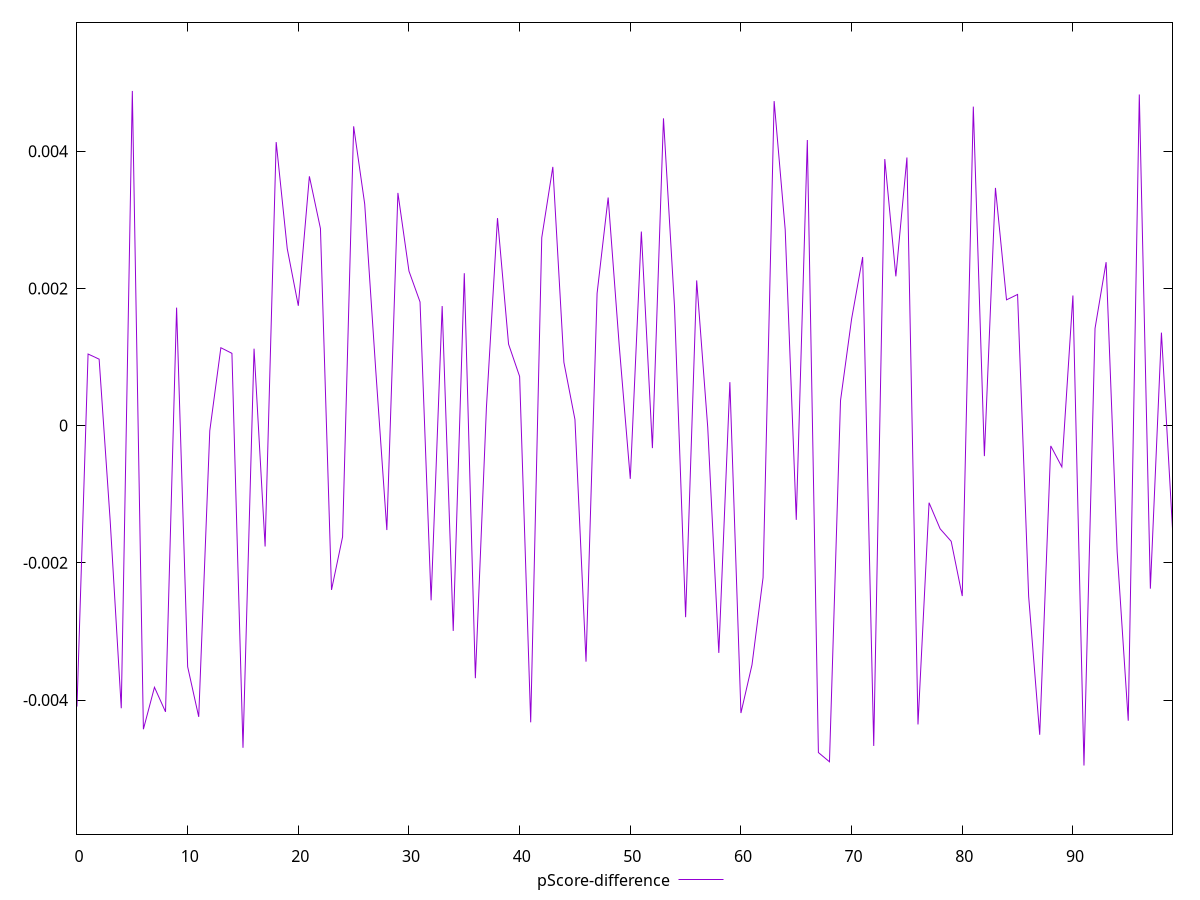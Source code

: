 reset

$pScoreDifference <<EOF
0 -0.004094090773008152
1 0.0010433724224754304
2 0.0009682379305895328
3 -0.0013905550322488303
4 -0.004119572102394442
5 0.004878020686429507
6 -0.004425218596795344
7 -0.0038138530311557783
8 -0.004171476699814325
9 0.0017196004078888771
10 -0.0035145429416393315
11 -0.004244751862865215
12 -0.00007520841761654573
13 0.0011350929461588777
14 0.00105288382734825
15 -0.004696025867019782
16 0.001121474686138657
17 -0.0017625291503419183
18 0.004131950532696105
19 0.002578266225755743
20 0.0017465486117944629
21 0.003633122765120511
22 0.0028722246813721597
23 -0.0023945129482098038
24 -0.001621762953695427
25 0.004361814678948361
26 0.0032293681638405625
27 0.0008023303112535407
28 -0.0015221153587047231
29 0.0033913760419587158
30 0.002251708115877049
31 0.0018021228294993197
32 -0.002546463144271316
33 0.0017424757165989124
34 -0.002992062651576477
35 0.0022214250711726224
36 -0.0036807393195161797
37 0.00026468382852351535
38 0.003024091123272399
39 0.0011872619968297249
40 0.0007160354545435732
41 -0.0043240511933422265
42 0.002739017290012691
43 0.00377061456587513
44 0.0009228381404486896
45 0.00008867236423704128
46 -0.0034405901049412435
47 0.001927564252922287
48 0.0033245492648991126
49 0.0011680788628323224
50 -0.000776228141779356
51 0.002827998299635315
52 -0.00032838559833692216
53 0.004478312509143878
54 0.001724189053062597
55 -0.0027923555447950665
56 0.0021155406237809427
57 -0.00002732462494969834
58 -0.0033131419141209095
59 0.0006329701675884536
60 -0.004189106421255917
61 -0.0034860133290861572
62 -0.002215017760213933
63 0.004729231769176945
64 0.0028561932310946503
65 -0.001373400254750523
66 0.004162490016088927
67 -0.0047649554040358755
68 -0.004899345985840409
69 0.00036544002243288354
70 0.0015533361572790394
71 0.002456926186112929
72 -0.004668430687492564
73 0.003884790845202657
74 0.0021750611840299916
75 0.003907386146179359
76 -0.004355200292914252
77 -0.0011239728384084824
78 -0.0015036945899612464
79 -0.0016865087449053906
80 -0.0024840504770626826
81 0.0046492934821079634
82 -0.0004444773882011921
83 0.00346463953773557
84 0.0018332077128229152
85 0.0019115174154570314
86 -0.0024878205425268307
87 -0.00450598944689562
88 -0.0002962235370722599
89 -0.0006020022459414243
90 0.0018967155919024092
91 -0.004953978041820295
92 0.0014171448589911373
93 0.0023819817725340142
94 -0.0018416407353717412
95 -0.0043009563522503624
96 0.004826283708808776
97 -0.002376662033563459
98 0.0013551964105373848
99 -0.0015038079804738924
EOF

set key outside below
set xrange [0:99]
set yrange [-0.005953978041820295:0.005878020686429507]
set trange [-0.005953978041820295:0.005878020686429507]
set terminal svg size 640, 500 enhanced background rgb 'white'
set output "report_00015_2021-02-09T16-11-33.973Z/interactive/samples/pages+cached+noadtech+nomedia+nocss/pScore-difference/values.svg"

plot $pScoreDifference title "pScore-difference" with line

reset
